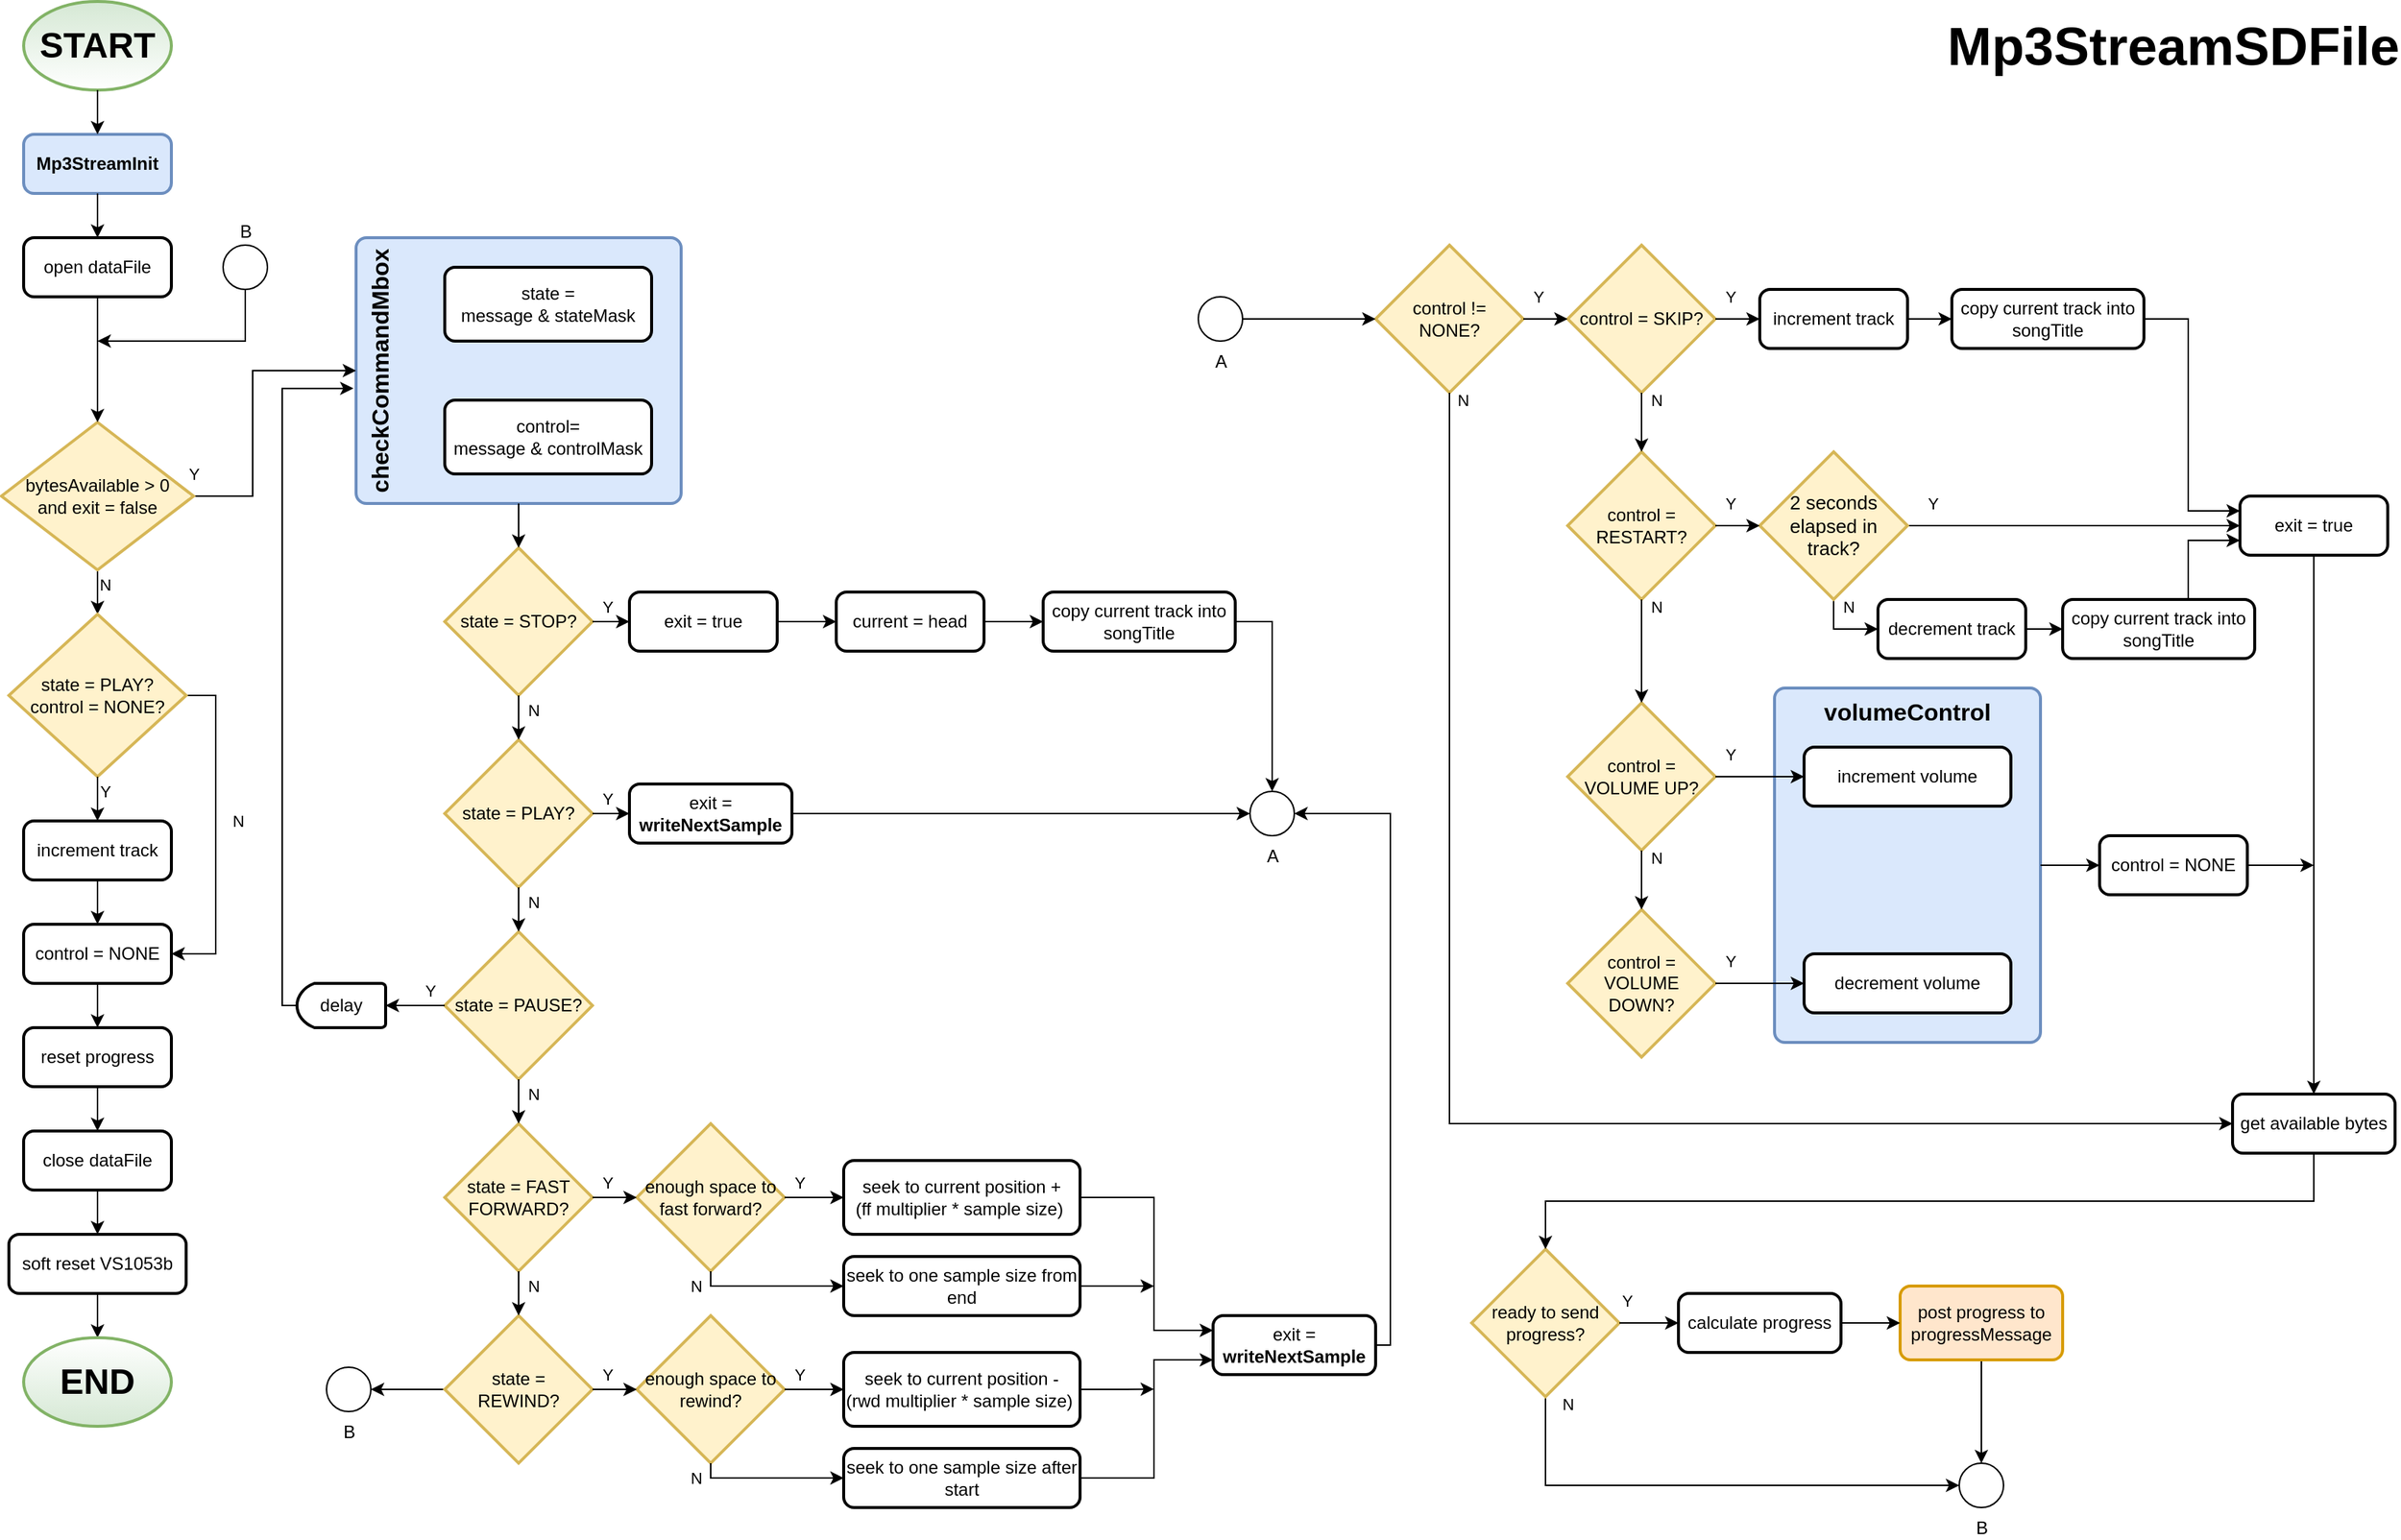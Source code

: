 <mxfile version="12.6.5" type="device"><diagram id="C5RBs43oDa-KdzZeNtuy" name="Page-1"><mxGraphModel dx="1673" dy="967" grid="1" gridSize="10" guides="1" tooltips="1" connect="1" arrows="1" fold="1" page="1" pageScale="1" pageWidth="1700" pageHeight="1100" math="0" shadow="0"><root><mxCell id="WIyWlLk6GJQsqaUBKTNV-0"/><mxCell id="WIyWlLk6GJQsqaUBKTNV-1" parent="WIyWlLk6GJQsqaUBKTNV-0"/><mxCell id="n4vierGW53lGueDsw26O-4" value="&lt;font style=&quot;font-size: 24px&quot;&gt;&lt;b&gt;START&lt;/b&gt;&lt;/font&gt;" style="strokeWidth=2;html=1;shape=mxgraph.flowchart.start_1;whiteSpace=wrap;align=center;fillColor=#d5e8d4;strokeColor=#82b366;gradientColor=#ffffff;" parent="WIyWlLk6GJQsqaUBKTNV-1" vertex="1"><mxGeometry x="55" y="40" width="100" height="60" as="geometry"/></mxCell><mxCell id="n4vierGW53lGueDsw26O-5" value="&lt;b&gt;&lt;font style=&quot;font-size: 36px&quot;&gt;Mp3StreamSDFile&lt;/font&gt;&lt;/b&gt;" style="text;html=1;strokeColor=none;fillColor=none;align=center;verticalAlign=middle;whiteSpace=wrap;rounded=0;" parent="WIyWlLk6GJQsqaUBKTNV-1" vertex="1"><mxGeometry x="1360" y="40" width="300" height="60" as="geometry"/></mxCell><mxCell id="n4vierGW53lGueDsw26O-6" value="&lt;b&gt;Mp3StreamInit&lt;/b&gt;" style="rounded=1;whiteSpace=wrap;html=1;absoluteArcSize=1;arcSize=14;strokeWidth=2;align=center;fillColor=#dae8fc;strokeColor=#6c8ebf;" parent="WIyWlLk6GJQsqaUBKTNV-1" vertex="1"><mxGeometry x="55" y="130" width="100" height="40" as="geometry"/></mxCell><mxCell id="n4vierGW53lGueDsw26O-7" style="edgeStyle=orthogonalEdgeStyle;rounded=0;orthogonalLoop=1;jettySize=auto;html=1;exitX=0.5;exitY=1;exitDx=0;exitDy=0;exitPerimeter=0;entryX=0.5;entryY=0;entryDx=0;entryDy=0;startArrow=none;startFill=0;" parent="WIyWlLk6GJQsqaUBKTNV-1" source="n4vierGW53lGueDsw26O-4" target="n4vierGW53lGueDsw26O-6" edge="1"><mxGeometry relative="1" as="geometry"/></mxCell><mxCell id="n4vierGW53lGueDsw26O-8" value="open dataFile" style="rounded=1;whiteSpace=wrap;html=1;absoluteArcSize=1;arcSize=14;strokeWidth=2;gradientColor=#ffffff;align=center;" parent="WIyWlLk6GJQsqaUBKTNV-1" vertex="1"><mxGeometry x="55" y="200" width="100" height="40" as="geometry"/></mxCell><mxCell id="n4vierGW53lGueDsw26O-9" style="edgeStyle=orthogonalEdgeStyle;rounded=0;orthogonalLoop=1;jettySize=auto;html=1;exitX=0.5;exitY=1;exitDx=0;exitDy=0;entryX=0.5;entryY=0;entryDx=0;entryDy=0;startArrow=none;startFill=0;" parent="WIyWlLk6GJQsqaUBKTNV-1" source="n4vierGW53lGueDsw26O-6" target="n4vierGW53lGueDsw26O-8" edge="1"><mxGeometry relative="1" as="geometry"/></mxCell><mxCell id="n4vierGW53lGueDsw26O-10" value="" style="group" parent="WIyWlLk6GJQsqaUBKTNV-1" vertex="1" connectable="0"><mxGeometry x="280" y="200" width="220" height="180" as="geometry"/></mxCell><mxCell id="n4vierGW53lGueDsw26O-11" value="&lt;b&gt;&lt;font style=&quot;font-size: 16px&quot;&gt;checkCommandMbox&lt;/font&gt;&lt;/b&gt;" style="rounded=1;whiteSpace=wrap;html=1;absoluteArcSize=1;arcSize=14;strokeWidth=2;align=center;flipV=0;flipH=0;horizontal=0;verticalAlign=top;fillColor=#dae8fc;strokeColor=#6c8ebf;" parent="n4vierGW53lGueDsw26O-10" vertex="1"><mxGeometry width="220" height="180" as="geometry"/></mxCell><mxCell id="n4vierGW53lGueDsw26O-12" value="state =&lt;br&gt;message &amp;amp; stateMask" style="rounded=1;whiteSpace=wrap;html=1;absoluteArcSize=1;arcSize=14;strokeWidth=2;" parent="n4vierGW53lGueDsw26O-10" vertex="1"><mxGeometry x="60" y="20" width="140" height="50" as="geometry"/></mxCell><mxCell id="n4vierGW53lGueDsw26O-13" value="control=&lt;br&gt;message &amp;amp; controlMask" style="rounded=1;whiteSpace=wrap;html=1;absoluteArcSize=1;arcSize=14;strokeWidth=2;" parent="n4vierGW53lGueDsw26O-10" vertex="1"><mxGeometry x="60" y="110" width="140" height="50" as="geometry"/></mxCell><mxCell id="n4vierGW53lGueDsw26O-14" value="state = STOP?" style="strokeWidth=2;html=1;shape=mxgraph.flowchart.decision;whiteSpace=wrap;align=center;fillColor=#fff2cc;strokeColor=#d6b656;" parent="WIyWlLk6GJQsqaUBKTNV-1" vertex="1"><mxGeometry x="340" y="410" width="100" height="100" as="geometry"/></mxCell><mxCell id="n4vierGW53lGueDsw26O-15" value="state = PLAY?" style="strokeWidth=2;html=1;shape=mxgraph.flowchart.decision;whiteSpace=wrap;align=center;fillColor=#fff2cc;strokeColor=#d6b656;" parent="WIyWlLk6GJQsqaUBKTNV-1" vertex="1"><mxGeometry x="340" y="540" width="100" height="100" as="geometry"/></mxCell><mxCell id="n4vierGW53lGueDsw26O-16" value="N" style="edgeStyle=orthogonalEdgeStyle;rounded=0;orthogonalLoop=1;jettySize=auto;html=1;exitX=0.5;exitY=1;exitDx=0;exitDy=0;exitPerimeter=0;entryX=0.5;entryY=0;entryDx=0;entryDy=0;entryPerimeter=0;startArrow=none;startFill=0;" parent="WIyWlLk6GJQsqaUBKTNV-1" source="n4vierGW53lGueDsw26O-14" target="n4vierGW53lGueDsw26O-15" edge="1"><mxGeometry x="-0.333" y="10" relative="1" as="geometry"><mxPoint as="offset"/></mxGeometry></mxCell><mxCell id="n4vierGW53lGueDsw26O-17" value="state = PAUSE?" style="strokeWidth=2;html=1;shape=mxgraph.flowchart.decision;whiteSpace=wrap;align=center;fillColor=#fff2cc;strokeColor=#d6b656;" parent="WIyWlLk6GJQsqaUBKTNV-1" vertex="1"><mxGeometry x="340" y="670" width="100" height="100" as="geometry"/></mxCell><mxCell id="n4vierGW53lGueDsw26O-18" value="N" style="edgeStyle=orthogonalEdgeStyle;rounded=0;orthogonalLoop=1;jettySize=auto;html=1;exitX=0.5;exitY=1;exitDx=0;exitDy=0;exitPerimeter=0;entryX=0.5;entryY=0;entryDx=0;entryDy=0;entryPerimeter=0;startArrow=none;startFill=0;" parent="WIyWlLk6GJQsqaUBKTNV-1" source="n4vierGW53lGueDsw26O-15" target="n4vierGW53lGueDsw26O-17" edge="1"><mxGeometry x="-0.333" y="10" relative="1" as="geometry"><mxPoint as="offset"/></mxGeometry></mxCell><mxCell id="n4vierGW53lGueDsw26O-19" value="state = FAST&lt;br&gt;FORWARD?" style="strokeWidth=2;html=1;shape=mxgraph.flowchart.decision;whiteSpace=wrap;align=center;fillColor=#fff2cc;strokeColor=#d6b656;" parent="WIyWlLk6GJQsqaUBKTNV-1" vertex="1"><mxGeometry x="340" y="800" width="100" height="100" as="geometry"/></mxCell><mxCell id="n4vierGW53lGueDsw26O-20" value="N" style="edgeStyle=orthogonalEdgeStyle;rounded=0;orthogonalLoop=1;jettySize=auto;html=1;exitX=0.5;exitY=1;exitDx=0;exitDy=0;exitPerimeter=0;entryX=0.5;entryY=0;entryDx=0;entryDy=0;entryPerimeter=0;startArrow=none;startFill=0;" parent="WIyWlLk6GJQsqaUBKTNV-1" source="n4vierGW53lGueDsw26O-17" target="n4vierGW53lGueDsw26O-19" edge="1"><mxGeometry x="-0.333" y="10" relative="1" as="geometry"><mxPoint as="offset"/></mxGeometry></mxCell><mxCell id="96vOPpVLjxGNKtUZg5C9-7" style="edgeStyle=orthogonalEdgeStyle;rounded=0;orthogonalLoop=1;jettySize=auto;html=1;exitX=0;exitY=0.5;exitDx=0;exitDy=0;exitPerimeter=0;entryX=1;entryY=0.5;entryDx=0;entryDy=0;entryPerimeter=0;" parent="WIyWlLk6GJQsqaUBKTNV-1" source="n4vierGW53lGueDsw26O-21" target="96vOPpVLjxGNKtUZg5C9-6" edge="1"><mxGeometry relative="1" as="geometry"/></mxCell><mxCell id="n4vierGW53lGueDsw26O-21" value="state =&lt;br&gt;REWIND?" style="strokeWidth=2;html=1;shape=mxgraph.flowchart.decision;whiteSpace=wrap;align=center;fillColor=#fff2cc;strokeColor=#d6b656;" parent="WIyWlLk6GJQsqaUBKTNV-1" vertex="1"><mxGeometry x="340" y="930" width="100" height="100" as="geometry"/></mxCell><mxCell id="n4vierGW53lGueDsw26O-22" value="N" style="edgeStyle=orthogonalEdgeStyle;rounded=0;orthogonalLoop=1;jettySize=auto;html=1;exitX=0.5;exitY=1;exitDx=0;exitDy=0;exitPerimeter=0;entryX=0.5;entryY=0;entryDx=0;entryDy=0;entryPerimeter=0;startArrow=none;startFill=0;" parent="WIyWlLk6GJQsqaUBKTNV-1" source="n4vierGW53lGueDsw26O-19" target="n4vierGW53lGueDsw26O-21" edge="1"><mxGeometry x="-0.333" y="10" relative="1" as="geometry"><mxPoint as="offset"/></mxGeometry></mxCell><mxCell id="n4vierGW53lGueDsw26O-23" value="exit = true" style="rounded=1;whiteSpace=wrap;html=1;absoluteArcSize=1;arcSize=14;strokeWidth=2;gradientColor=#ffffff;align=center;" parent="WIyWlLk6GJQsqaUBKTNV-1" vertex="1"><mxGeometry x="465" y="440" width="100" height="40" as="geometry"/></mxCell><mxCell id="n4vierGW53lGueDsw26O-24" value="Y" style="edgeStyle=orthogonalEdgeStyle;rounded=0;orthogonalLoop=1;jettySize=auto;html=1;exitX=1;exitY=0.5;exitDx=0;exitDy=0;exitPerimeter=0;entryX=0;entryY=0.5;entryDx=0;entryDy=0;startArrow=none;startFill=0;" parent="WIyWlLk6GJQsqaUBKTNV-1" source="n4vierGW53lGueDsw26O-14" target="n4vierGW53lGueDsw26O-23" edge="1"><mxGeometry x="-0.2" y="10" relative="1" as="geometry"><mxPoint as="offset"/></mxGeometry></mxCell><mxCell id="n4vierGW53lGueDsw26O-25" value="current = head" style="rounded=1;whiteSpace=wrap;html=1;absoluteArcSize=1;arcSize=14;strokeWidth=2;gradientColor=#ffffff;align=center;" parent="WIyWlLk6GJQsqaUBKTNV-1" vertex="1"><mxGeometry x="605" y="440" width="100" height="40" as="geometry"/></mxCell><mxCell id="n4vierGW53lGueDsw26O-26" style="edgeStyle=orthogonalEdgeStyle;rounded=0;orthogonalLoop=1;jettySize=auto;html=1;exitX=1;exitY=0.5;exitDx=0;exitDy=0;entryX=0;entryY=0.5;entryDx=0;entryDy=0;startArrow=none;startFill=0;" parent="WIyWlLk6GJQsqaUBKTNV-1" source="n4vierGW53lGueDsw26O-23" target="n4vierGW53lGueDsw26O-25" edge="1"><mxGeometry relative="1" as="geometry"/></mxCell><mxCell id="n4vierGW53lGueDsw26O-27" style="edgeStyle=orthogonalEdgeStyle;rounded=0;orthogonalLoop=1;jettySize=auto;html=1;exitX=1;exitY=0.5;exitDx=0;exitDy=0;startArrow=none;startFill=0;" parent="WIyWlLk6GJQsqaUBKTNV-1" source="n4vierGW53lGueDsw26O-52" edge="1"><mxGeometry relative="1" as="geometry"><mxPoint x="895" y="590" as="targetPoint"/></mxGeometry></mxCell><mxCell id="n4vierGW53lGueDsw26O-28" value="copy cu&lt;span style=&quot;color: rgba(0 , 0 , 0 , 0) ; font-family: monospace ; font-size: 0px ; white-space: nowrap&quot;&gt;%3CmxGraphModel%3E%3Croot%3E%3CmxCell%20id%3D%220%22%2F%3E%3CmxCell%20id%3D%221%22%20parent%3D%220%22%2F%3E%3CmxCell%20id%3D%222%22%20value%3D%22volumeControl(UP)%22%20style%3D%22rounded%3D1%3BwhiteSpace%3Dwrap%3Bhtml%3D1%3BabsoluteArcSize%3D1%3BarcSize%3D14%3BstrokeWidth%3D2%3B%22%20vertex%3D%221%22%20parent%3D%221%22%3E%3CmxGeometry%20x%3D%22710%22%20y%3D%22790%22%20width%3D%22140%22%20height%3D%2240%22%20as%3D%22geometry%22%2F%3E%3C%2FmxCell%3E%3C%2Froot%3E%3C%2FmxGraphModel%3E&lt;/span&gt;rrent track into songTitle" style="rounded=1;whiteSpace=wrap;html=1;absoluteArcSize=1;arcSize=14;strokeWidth=2;" parent="WIyWlLk6GJQsqaUBKTNV-1" vertex="1"><mxGeometry x="745" y="440" width="130" height="40" as="geometry"/></mxCell><mxCell id="n4vierGW53lGueDsw26O-29" style="edgeStyle=orthogonalEdgeStyle;rounded=0;orthogonalLoop=1;jettySize=auto;html=1;exitX=1;exitY=0.5;exitDx=0;exitDy=0;entryX=0;entryY=0.5;entryDx=0;entryDy=0;startArrow=none;startFill=0;" parent="WIyWlLk6GJQsqaUBKTNV-1" source="n4vierGW53lGueDsw26O-25" target="n4vierGW53lGueDsw26O-28" edge="1"><mxGeometry relative="1" as="geometry"/></mxCell><mxCell id="n4vierGW53lGueDsw26O-30" value="exit = &lt;b&gt;writeNextSample&lt;/b&gt;" style="rounded=1;whiteSpace=wrap;html=1;absoluteArcSize=1;arcSize=14;strokeWidth=2;gradientColor=#ffffff;align=center;" parent="WIyWlLk6GJQsqaUBKTNV-1" vertex="1"><mxGeometry x="465" y="570" width="110" height="40" as="geometry"/></mxCell><mxCell id="n4vierGW53lGueDsw26O-31" value="Y" style="edgeStyle=orthogonalEdgeStyle;rounded=0;orthogonalLoop=1;jettySize=auto;html=1;exitX=1;exitY=0.5;exitDx=0;exitDy=0;exitPerimeter=0;entryX=0;entryY=0.5;entryDx=0;entryDy=0;startArrow=none;startFill=0;" parent="WIyWlLk6GJQsqaUBKTNV-1" source="n4vierGW53lGueDsw26O-15" target="n4vierGW53lGueDsw26O-30" edge="1"><mxGeometry x="-0.2" y="10" relative="1" as="geometry"><mxPoint as="offset"/></mxGeometry></mxCell><mxCell id="n4vierGW53lGueDsw26O-32" value="exit = &lt;b&gt;writeNextSample&lt;/b&gt;" style="rounded=1;whiteSpace=wrap;html=1;absoluteArcSize=1;arcSize=14;strokeWidth=2;gradientColor=#ffffff;align=center;" parent="WIyWlLk6GJQsqaUBKTNV-1" vertex="1"><mxGeometry x="860" y="930" width="110" height="40" as="geometry"/></mxCell><mxCell id="n4vierGW53lGueDsw26O-33" style="edgeStyle=orthogonalEdgeStyle;rounded=0;orthogonalLoop=1;jettySize=auto;html=1;exitX=1;exitY=0.5;exitDx=0;exitDy=0;exitPerimeter=0;entryX=-0.008;entryY=0.567;entryDx=0;entryDy=0;startArrow=none;startFill=0;entryPerimeter=0;" parent="WIyWlLk6GJQsqaUBKTNV-1" source="n4vierGW53lGueDsw26O-34" target="n4vierGW53lGueDsw26O-11" edge="1"><mxGeometry relative="1" as="geometry"><Array as="points"><mxPoint x="230" y="720"/><mxPoint x="230" y="302"/></Array></mxGeometry></mxCell><mxCell id="n4vierGW53lGueDsw26O-34" value="delay" style="strokeWidth=2;html=1;shape=mxgraph.flowchart.delay;whiteSpace=wrap;flipH=1;" parent="WIyWlLk6GJQsqaUBKTNV-1" vertex="1"><mxGeometry x="240" y="705" width="60" height="30" as="geometry"/></mxCell><mxCell id="n4vierGW53lGueDsw26O-35" value="Y" style="edgeStyle=orthogonalEdgeStyle;rounded=0;orthogonalLoop=1;jettySize=auto;html=1;exitX=0;exitY=0.5;exitDx=0;exitDy=0;exitPerimeter=0;entryX=0;entryY=0.5;entryDx=0;entryDy=0;entryPerimeter=0;startArrow=none;startFill=0;" parent="WIyWlLk6GJQsqaUBKTNV-1" source="n4vierGW53lGueDsw26O-17" target="n4vierGW53lGueDsw26O-34" edge="1"><mxGeometry x="-0.5" y="-10" relative="1" as="geometry"><mxPoint as="offset"/></mxGeometry></mxCell><mxCell id="n4vierGW53lGueDsw26O-36" value="enough space to fast forward?" style="strokeWidth=2;html=1;shape=mxgraph.flowchart.decision;whiteSpace=wrap;align=center;fillColor=#fff2cc;strokeColor=#d6b656;" parent="WIyWlLk6GJQsqaUBKTNV-1" vertex="1"><mxGeometry x="470" y="800" width="100" height="100" as="geometry"/></mxCell><mxCell id="n4vierGW53lGueDsw26O-37" value="Y" style="edgeStyle=orthogonalEdgeStyle;rounded=0;orthogonalLoop=1;jettySize=auto;html=1;exitX=1;exitY=0.5;exitDx=0;exitDy=0;exitPerimeter=0;entryX=0;entryY=0.5;entryDx=0;entryDy=0;entryPerimeter=0;startArrow=none;startFill=0;" parent="WIyWlLk6GJQsqaUBKTNV-1" source="n4vierGW53lGueDsw26O-19" target="n4vierGW53lGueDsw26O-36" edge="1"><mxGeometry x="-0.333" y="10" relative="1" as="geometry"><mxPoint as="offset"/></mxGeometry></mxCell><mxCell id="n4vierGW53lGueDsw26O-38" value="enough space to rewind?" style="strokeWidth=2;html=1;shape=mxgraph.flowchart.decision;whiteSpace=wrap;align=center;fillColor=#fff2cc;strokeColor=#d6b656;" parent="WIyWlLk6GJQsqaUBKTNV-1" vertex="1"><mxGeometry x="470" y="930" width="100" height="100" as="geometry"/></mxCell><mxCell id="n4vierGW53lGueDsw26O-39" value="Y" style="edgeStyle=orthogonalEdgeStyle;rounded=0;orthogonalLoop=1;jettySize=auto;html=1;exitX=1;exitY=0.5;exitDx=0;exitDy=0;exitPerimeter=0;entryX=0;entryY=0.5;entryDx=0;entryDy=0;entryPerimeter=0;startArrow=none;startFill=0;" parent="WIyWlLk6GJQsqaUBKTNV-1" source="n4vierGW53lGueDsw26O-21" target="n4vierGW53lGueDsw26O-38" edge="1"><mxGeometry x="-0.333" y="10" relative="1" as="geometry"><mxPoint as="offset"/></mxGeometry></mxCell><mxCell id="n4vierGW53lGueDsw26O-40" style="edgeStyle=orthogonalEdgeStyle;rounded=0;orthogonalLoop=1;jettySize=auto;html=1;exitX=1;exitY=0.5;exitDx=0;exitDy=0;startArrow=none;startFill=0;" parent="WIyWlLk6GJQsqaUBKTNV-1" source="n4vierGW53lGueDsw26O-41" edge="1"><mxGeometry relative="1" as="geometry"><mxPoint x="820" y="910" as="targetPoint"/></mxGeometry></mxCell><mxCell id="n4vierGW53lGueDsw26O-41" value="seek to one sample size from end" style="rounded=1;whiteSpace=wrap;html=1;absoluteArcSize=1;arcSize=14;strokeWidth=2;gradientColor=#ffffff;align=center;" parent="WIyWlLk6GJQsqaUBKTNV-1" vertex="1"><mxGeometry x="610" y="890" width="160" height="40" as="geometry"/></mxCell><mxCell id="n4vierGW53lGueDsw26O-42" value="N" style="edgeStyle=orthogonalEdgeStyle;rounded=0;orthogonalLoop=1;jettySize=auto;html=1;exitX=0.5;exitY=1;exitDx=0;exitDy=0;exitPerimeter=0;startArrow=none;startFill=0;" parent="WIyWlLk6GJQsqaUBKTNV-1" source="n4vierGW53lGueDsw26O-36" target="n4vierGW53lGueDsw26O-41" edge="1"><mxGeometry x="-0.8" y="-10" relative="1" as="geometry"><Array as="points"><mxPoint x="520" y="910"/></Array><mxPoint x="-10" y="-10" as="offset"/></mxGeometry></mxCell><mxCell id="n4vierGW53lGueDsw26O-43" style="edgeStyle=orthogonalEdgeStyle;rounded=0;orthogonalLoop=1;jettySize=auto;html=1;exitX=1;exitY=0.5;exitDx=0;exitDy=0;entryX=0;entryY=0.25;entryDx=0;entryDy=0;startArrow=none;startFill=0;" parent="WIyWlLk6GJQsqaUBKTNV-1" source="n4vierGW53lGueDsw26O-44" target="n4vierGW53lGueDsw26O-32" edge="1"><mxGeometry relative="1" as="geometry"><Array as="points"><mxPoint x="820" y="850"/><mxPoint x="820" y="940"/></Array></mxGeometry></mxCell><mxCell id="n4vierGW53lGueDsw26O-44" value="seek to current position +&lt;br&gt;(ff multiplier * sample size)&amp;nbsp;" style="rounded=1;whiteSpace=wrap;html=1;absoluteArcSize=1;arcSize=14;strokeWidth=2;gradientColor=#ffffff;align=center;" parent="WIyWlLk6GJQsqaUBKTNV-1" vertex="1"><mxGeometry x="610" y="825" width="160" height="50" as="geometry"/></mxCell><mxCell id="n4vierGW53lGueDsw26O-45" value="Y" style="edgeStyle=orthogonalEdgeStyle;rounded=0;orthogonalLoop=1;jettySize=auto;html=1;exitX=1;exitY=0.5;exitDx=0;exitDy=0;exitPerimeter=0;entryX=0;entryY=0.5;entryDx=0;entryDy=0;startArrow=none;startFill=0;" parent="WIyWlLk6GJQsqaUBKTNV-1" source="n4vierGW53lGueDsw26O-36" target="n4vierGW53lGueDsw26O-44" edge="1"><mxGeometry x="-0.5" y="10" relative="1" as="geometry"><mxPoint as="offset"/></mxGeometry></mxCell><mxCell id="n4vierGW53lGueDsw26O-46" style="edgeStyle=orthogonalEdgeStyle;rounded=0;orthogonalLoop=1;jettySize=auto;html=1;exitX=1;exitY=0.5;exitDx=0;exitDy=0;entryX=0;entryY=0.75;entryDx=0;entryDy=0;startArrow=none;startFill=0;" parent="WIyWlLk6GJQsqaUBKTNV-1" source="n4vierGW53lGueDsw26O-47" target="n4vierGW53lGueDsw26O-32" edge="1"><mxGeometry relative="1" as="geometry"><Array as="points"><mxPoint x="820" y="1040"/><mxPoint x="820" y="960"/></Array></mxGeometry></mxCell><mxCell id="n4vierGW53lGueDsw26O-47" value="seek to one sample size after start" style="rounded=1;whiteSpace=wrap;html=1;absoluteArcSize=1;arcSize=14;strokeWidth=2;gradientColor=#ffffff;align=center;" parent="WIyWlLk6GJQsqaUBKTNV-1" vertex="1"><mxGeometry x="610" y="1020" width="160" height="40" as="geometry"/></mxCell><mxCell id="n4vierGW53lGueDsw26O-48" value="N" style="edgeStyle=orthogonalEdgeStyle;rounded=0;orthogonalLoop=1;jettySize=auto;html=1;exitX=0.5;exitY=1;exitDx=0;exitDy=0;exitPerimeter=0;entryX=0;entryY=0.5;entryDx=0;entryDy=0;startArrow=none;startFill=0;" parent="WIyWlLk6GJQsqaUBKTNV-1" source="n4vierGW53lGueDsw26O-38" target="n4vierGW53lGueDsw26O-47" edge="1"><mxGeometry x="-0.8" y="-10" relative="1" as="geometry"><Array as="points"><mxPoint x="520" y="1040"/></Array><mxPoint x="-10" y="-10" as="offset"/></mxGeometry></mxCell><mxCell id="n4vierGW53lGueDsw26O-49" style="edgeStyle=orthogonalEdgeStyle;rounded=0;orthogonalLoop=1;jettySize=auto;html=1;exitX=1;exitY=0.5;exitDx=0;exitDy=0;startArrow=none;startFill=0;" parent="WIyWlLk6GJQsqaUBKTNV-1" source="n4vierGW53lGueDsw26O-50" edge="1"><mxGeometry relative="1" as="geometry"><mxPoint x="820" y="979.857" as="targetPoint"/></mxGeometry></mxCell><mxCell id="n4vierGW53lGueDsw26O-50" value="seek to current position -&lt;br&gt;(rwd multiplier * sample size)&amp;nbsp;" style="rounded=1;whiteSpace=wrap;html=1;absoluteArcSize=1;arcSize=14;strokeWidth=2;gradientColor=#ffffff;align=center;" parent="WIyWlLk6GJQsqaUBKTNV-1" vertex="1"><mxGeometry x="610" y="955" width="160" height="50" as="geometry"/></mxCell><mxCell id="n4vierGW53lGueDsw26O-51" value="Y" style="edgeStyle=orthogonalEdgeStyle;rounded=0;orthogonalLoop=1;jettySize=auto;html=1;exitX=1;exitY=0.5;exitDx=0;exitDy=0;exitPerimeter=0;entryX=0;entryY=0.5;entryDx=0;entryDy=0;startArrow=none;startFill=0;" parent="WIyWlLk6GJQsqaUBKTNV-1" source="n4vierGW53lGueDsw26O-38" target="n4vierGW53lGueDsw26O-50" edge="1"><mxGeometry x="-0.5" y="10" relative="1" as="geometry"><mxPoint as="offset"/></mxGeometry></mxCell><mxCell id="n4vierGW53lGueDsw26O-52" value="A" style="verticalLabelPosition=bottom;verticalAlign=top;html=1;shape=mxgraph.flowchart.on-page_reference;gradientColor=#ffffff;align=center;" parent="WIyWlLk6GJQsqaUBKTNV-1" vertex="1"><mxGeometry x="885" y="575" width="30" height="30" as="geometry"/></mxCell><mxCell id="n4vierGW53lGueDsw26O-53" style="edgeStyle=orthogonalEdgeStyle;rounded=0;orthogonalLoop=1;jettySize=auto;html=1;exitX=1;exitY=0.5;exitDx=0;exitDy=0;entryX=0;entryY=0.5;entryDx=0;entryDy=0;entryPerimeter=0;startArrow=none;startFill=0;" parent="WIyWlLk6GJQsqaUBKTNV-1" source="n4vierGW53lGueDsw26O-30" target="n4vierGW53lGueDsw26O-52" edge="1"><mxGeometry relative="1" as="geometry"/></mxCell><mxCell id="n4vierGW53lGueDsw26O-54" style="edgeStyle=orthogonalEdgeStyle;rounded=0;orthogonalLoop=1;jettySize=auto;html=1;exitX=1;exitY=0.5;exitDx=0;exitDy=0;startArrow=none;startFill=0;entryX=1;entryY=0.5;entryDx=0;entryDy=0;entryPerimeter=0;" parent="WIyWlLk6GJQsqaUBKTNV-1" source="n4vierGW53lGueDsw26O-32" target="n4vierGW53lGueDsw26O-52" edge="1"><mxGeometry relative="1" as="geometry"><mxPoint x="1000" y="590" as="targetPoint"/><Array as="points"><mxPoint x="980" y="950"/><mxPoint x="980" y="590"/></Array></mxGeometry></mxCell><mxCell id="n4vierGW53lGueDsw26O-55" style="edgeStyle=orthogonalEdgeStyle;rounded=0;orthogonalLoop=1;jettySize=auto;html=1;exitX=1;exitY=0.5;exitDx=0;exitDy=0;startArrow=none;startFill=0;" parent="WIyWlLk6GJQsqaUBKTNV-1" source="n4vierGW53lGueDsw26O-28" target="n4vierGW53lGueDsw26O-52" edge="1"><mxGeometry relative="1" as="geometry"><mxPoint x="895" y="590" as="targetPoint"/><mxPoint x="875" y="460" as="sourcePoint"/></mxGeometry></mxCell><mxCell id="n4vierGW53lGueDsw26O-56" value="A" style="verticalLabelPosition=bottom;verticalAlign=top;html=1;shape=mxgraph.flowchart.on-page_reference;gradientColor=#ffffff;align=center;" parent="WIyWlLk6GJQsqaUBKTNV-1" vertex="1"><mxGeometry x="850" y="240" width="30" height="30" as="geometry"/></mxCell><mxCell id="n4vierGW53lGueDsw26O-57" value="control != &lt;br&gt;NONE?" style="strokeWidth=2;html=1;shape=mxgraph.flowchart.decision;whiteSpace=wrap;align=center;fillColor=#fff2cc;strokeColor=#d6b656;" parent="WIyWlLk6GJQsqaUBKTNV-1" vertex="1"><mxGeometry x="970" y="205" width="100" height="100" as="geometry"/></mxCell><mxCell id="n4vierGW53lGueDsw26O-58" style="edgeStyle=orthogonalEdgeStyle;rounded=0;orthogonalLoop=1;jettySize=auto;html=1;exitX=1;exitY=0.5;exitDx=0;exitDy=0;exitPerimeter=0;entryX=0;entryY=0.5;entryDx=0;entryDy=0;entryPerimeter=0;startArrow=none;startFill=0;" parent="WIyWlLk6GJQsqaUBKTNV-1" source="n4vierGW53lGueDsw26O-56" target="n4vierGW53lGueDsw26O-57" edge="1"><mxGeometry relative="1" as="geometry"/></mxCell><mxCell id="n4vierGW53lGueDsw26O-59" value="control = SKIP?&lt;span style=&quot;color: rgba(0 , 0 , 0 , 0) ; font-family: monospace ; font-size: 0px ; white-space: nowrap&quot;&gt;%3CmxGraphModel%3E%3Croot%3E%3CmxCell%20id%3D%220%22%2F%3E%3CmxCell%20id%3D%221%22%20parent%3D%220%22%2F%3E%3CmxCell%20id%3D%222%22%20value%3D%22A%22%20style%3D%22verticalLabelPosition%3Dbottom%3BverticalAlign%3Dtop%3Bhtml%3D1%3Bshape%3Dmxgraph.flowchart.on-page_reference%3BgradientColor%3D%23ffffff%3Balign%3Dcenter%3B%22%20vertex%3D%221%22%20parent%3D%221%22%3E%3CmxGeometry%20x%3D%22970%22%20y%3D%221615%22%20width%3D%2230%22%20height%3D%2230%22%20as%3D%22geometry%22%2F%3E%3C%2FmxCell%3E%3C%2Froot%3E%3C%2FmxGraphModel%3E&lt;/span&gt;" style="strokeWidth=2;html=1;shape=mxgraph.flowchart.decision;whiteSpace=wrap;align=center;fillColor=#fff2cc;strokeColor=#d6b656;" parent="WIyWlLk6GJQsqaUBKTNV-1" vertex="1"><mxGeometry x="1100" y="205" width="100" height="100" as="geometry"/></mxCell><mxCell id="n4vierGW53lGueDsw26O-60" value="Y" style="edgeStyle=orthogonalEdgeStyle;rounded=0;orthogonalLoop=1;jettySize=auto;html=1;exitX=1;exitY=0.5;exitDx=0;exitDy=0;exitPerimeter=0;entryX=0;entryY=0.5;entryDx=0;entryDy=0;entryPerimeter=0;startArrow=none;startFill=0;" parent="WIyWlLk6GJQsqaUBKTNV-1" source="n4vierGW53lGueDsw26O-57" target="n4vierGW53lGueDsw26O-59" edge="1"><mxGeometry x="-0.333" y="15" relative="1" as="geometry"><mxPoint x="1070" y="255" as="sourcePoint"/><mxPoint as="offset"/></mxGeometry></mxCell><mxCell id="n4vierGW53lGueDsw26O-61" value="control = RESTART?&lt;span style=&quot;color: rgba(0 , 0 , 0 , 0) ; font-family: monospace ; font-size: 0px ; white-space: nowrap&quot;&gt;%3CmxGraphModel%3E%3Croot%3E%3CmxCell%20id%3D%220%22%2F%3E%3CmxCell%20id%3D%221%22%20parent%3D%220%22%2F%3E%3CmxCell%20id%3D%222%22%20value%3D%22A%22%20style%3D%22verticalLabelPosition%3Dbottom%3BverticalAlign%3Dtop%3Bhtml%3D1%3Bshape%3Dmxgraph.flowchart.on-page_reference%3BgradientColor%3D%23ffffff%3Balign%3Dcenter%3B%22%20vertex%3D%221%22%20parent%3D%221%22%3E%3CmxGeometry%20x%3D%22970%22%20y%3D%221615%22%20width%3D%2230%22%20height%3D%2230%22%20as%3D%22geometry%22%2F%3E%3C%2FmxCell%3E%3C%2Froot%3E%3C%2FmxGraphModel%3E&lt;/span&gt;" style="strokeWidth=2;html=1;shape=mxgraph.flowchart.decision;whiteSpace=wrap;align=center;fillColor=#fff2cc;strokeColor=#d6b656;" parent="WIyWlLk6GJQsqaUBKTNV-1" vertex="1"><mxGeometry x="1100" y="345" width="100" height="100" as="geometry"/></mxCell><mxCell id="n4vierGW53lGueDsw26O-62" value="N" style="edgeStyle=orthogonalEdgeStyle;rounded=0;orthogonalLoop=1;jettySize=auto;html=1;exitX=0.5;exitY=1;exitDx=0;exitDy=0;exitPerimeter=0;entryX=0.5;entryY=0;entryDx=0;entryDy=0;entryPerimeter=0;startArrow=none;startFill=0;" parent="WIyWlLk6GJQsqaUBKTNV-1" source="n4vierGW53lGueDsw26O-59" target="n4vierGW53lGueDsw26O-61" edge="1"><mxGeometry x="-0.75" y="10" relative="1" as="geometry"><mxPoint as="offset"/></mxGeometry></mxCell><mxCell id="n4vierGW53lGueDsw26O-63" value="control = VOLUME UP?&lt;span style=&quot;color: rgba(0 , 0 , 0 , 0) ; font-family: monospace ; font-size: 0px ; white-space: nowrap&quot;&gt;%3CmxGraphModel%3E%3Croot%3E%3CmxCell%20id%3D%220%22%2F%3E%3CmxCell%20id%3D%221%22%20parent%3D%220%22%2F%3E%3CmxCell%20id%3D%222%22%20value%3D%22A%22%20style%3D%22verticalLabelPosition%3Dbottom%3BverticalAlign%3Dtop%3Bhtml%3D1%3Bshape%3Dmxgraph.flowchart.on-page_reference%3BgradientColor%3D%23ffffff%3Balign%3Dcenter%3B%22%20vertex%3D%221%22%20parent%3D%221%22%3E%3CmxGeometry%20x%3D%22970%22%20y%3D%221615%22%20width%3D%2230%22%20height%3D%2230%22%20as%3D%22geometry%22%2F%3E%3C%2FmxCell%3E%3C%2Froot%3E%3C%2FmxGraphModel%3E&lt;/span&gt;" style="strokeWidth=2;html=1;shape=mxgraph.flowchart.decision;whiteSpace=wrap;align=center;fillColor=#fff2cc;strokeColor=#d6b656;" parent="WIyWlLk6GJQsqaUBKTNV-1" vertex="1"><mxGeometry x="1100" y="515" width="100" height="100" as="geometry"/></mxCell><mxCell id="n4vierGW53lGueDsw26O-64" value="N" style="edgeStyle=orthogonalEdgeStyle;rounded=0;orthogonalLoop=1;jettySize=auto;html=1;exitX=0.5;exitY=1;exitDx=0;exitDy=0;exitPerimeter=0;entryX=0.5;entryY=0;entryDx=0;entryDy=0;entryPerimeter=0;startArrow=none;startFill=0;" parent="WIyWlLk6GJQsqaUBKTNV-1" source="n4vierGW53lGueDsw26O-61" target="n4vierGW53lGueDsw26O-63" edge="1"><mxGeometry x="-0.857" y="10" relative="1" as="geometry"><mxPoint as="offset"/></mxGeometry></mxCell><mxCell id="n4vierGW53lGueDsw26O-65" value="control = VOLUME DOWN?&lt;span style=&quot;color: rgba(0 , 0 , 0 , 0) ; font-family: monospace ; font-size: 0px ; white-space: nowrap&quot;&gt;%3CmxGraphModel%3E%3Croot%3E%3CmxCell%20id%3D%220%22%2F%3E%3CmxCell%20id%3D%221%22%20parent%3D%220%22%2F%3E%3CmxCell%20id%3D%222%22%20value%3D%22A%22%20style%3D%22verticalLabelPosition%3Dbottom%3BverticalAlign%3Dtop%3Bhtml%3D1%3Bshape%3Dmxgraph.flowchart.on-page_reference%3BgradientColor%3D%23ffffff%3Balign%3Dcenter%3B%22%20vertex%3D%221%22%20parent%3D%221%22%3E%3CmxGeometry%20x%3D%22970%22%20y%3D%221615%22%20width%3D%2230%22%20height%3D%2230%22%20as%3D%22geometry%22%2F%3E%3C%2FmxCell%3E%3C%2Froot%3E%3C%2FmxGraphModel%3E&lt;/span&gt;" style="strokeWidth=2;html=1;shape=mxgraph.flowchart.decision;whiteSpace=wrap;align=center;fillColor=#fff2cc;strokeColor=#d6b656;" parent="WIyWlLk6GJQsqaUBKTNV-1" vertex="1"><mxGeometry x="1100" y="655" width="100" height="100" as="geometry"/></mxCell><mxCell id="n4vierGW53lGueDsw26O-66" value="N" style="edgeStyle=orthogonalEdgeStyle;rounded=0;orthogonalLoop=1;jettySize=auto;html=1;exitX=0.5;exitY=1;exitDx=0;exitDy=0;exitPerimeter=0;entryX=0.5;entryY=0;entryDx=0;entryDy=0;entryPerimeter=0;startArrow=none;startFill=0;" parent="WIyWlLk6GJQsqaUBKTNV-1" source="n4vierGW53lGueDsw26O-63" target="n4vierGW53lGueDsw26O-65" edge="1"><mxGeometry x="-0.75" y="10" relative="1" as="geometry"><mxPoint as="offset"/></mxGeometry></mxCell><mxCell id="n4vierGW53lGueDsw26O-67" style="edgeStyle=orthogonalEdgeStyle;rounded=0;orthogonalLoop=1;jettySize=auto;html=1;exitX=1;exitY=0.5;exitDx=0;exitDy=0;startArrow=none;startFill=0;entryX=0;entryY=0.25;entryDx=0;entryDy=0;" parent="WIyWlLk6GJQsqaUBKTNV-1" source="n4vierGW53lGueDsw26O-68" target="n4vierGW53lGueDsw26O-72" edge="1"><mxGeometry relative="1" as="geometry"><mxPoint x="1520" y="395" as="targetPoint"/><Array as="points"><mxPoint x="1520" y="255"/><mxPoint x="1520" y="385"/></Array></mxGeometry></mxCell><mxCell id="n4vierGW53lGueDsw26O-68" value="copy cu&lt;span style=&quot;color: rgba(0 , 0 , 0 , 0) ; font-family: monospace ; font-size: 0px ; white-space: nowrap&quot;&gt;%3CmxGraphModel%3E%3Croot%3E%3CmxCell%20id%3D%220%22%2F%3E%3CmxCell%20id%3D%221%22%20parent%3D%220%22%2F%3E%3CmxCell%20id%3D%222%22%20value%3D%22volumeControl(UP)%22%20style%3D%22rounded%3D1%3BwhiteSpace%3Dwrap%3Bhtml%3D1%3BabsoluteArcSize%3D1%3BarcSize%3D14%3BstrokeWidth%3D2%3B%22%20vertex%3D%221%22%20parent%3D%221%22%3E%3CmxGeometry%20x%3D%22710%22%20y%3D%22790%22%20width%3D%22140%22%20height%3D%2240%22%20as%3D%22geometry%22%2F%3E%3C%2FmxCell%3E%3C%2Froot%3E%3C%2FmxGraphModel%3E&lt;/span&gt;rrent track into songTitle" style="rounded=1;whiteSpace=wrap;html=1;absoluteArcSize=1;arcSize=14;strokeWidth=2;" parent="WIyWlLk6GJQsqaUBKTNV-1" vertex="1"><mxGeometry x="1360" y="235" width="130" height="40" as="geometry"/></mxCell><mxCell id="n4vierGW53lGueDsw26O-69" style="edgeStyle=orthogonalEdgeStyle;rounded=0;orthogonalLoop=1;jettySize=auto;html=1;exitX=1;exitY=0.5;exitDx=0;exitDy=0;entryX=0;entryY=0.5;entryDx=0;entryDy=0;startArrow=none;startFill=0;" parent="WIyWlLk6GJQsqaUBKTNV-1" source="n4vierGW53lGueDsw26O-70" target="n4vierGW53lGueDsw26O-68" edge="1"><mxGeometry relative="1" as="geometry"/></mxCell><mxCell id="n4vierGW53lGueDsw26O-70" value="increment track" style="rounded=1;whiteSpace=wrap;html=1;absoluteArcSize=1;arcSize=14;strokeWidth=2;" parent="WIyWlLk6GJQsqaUBKTNV-1" vertex="1"><mxGeometry x="1230" y="235" width="100" height="40" as="geometry"/></mxCell><mxCell id="n4vierGW53lGueDsw26O-71" value="Y" style="edgeStyle=orthogonalEdgeStyle;rounded=0;orthogonalLoop=1;jettySize=auto;html=1;exitX=1;exitY=0.5;exitDx=0;exitDy=0;exitPerimeter=0;entryX=0;entryY=0.5;entryDx=0;entryDy=0;startArrow=none;startFill=0;" parent="WIyWlLk6GJQsqaUBKTNV-1" source="n4vierGW53lGueDsw26O-59" target="n4vierGW53lGueDsw26O-70" edge="1"><mxGeometry x="-0.333" y="15" relative="1" as="geometry"><mxPoint as="offset"/></mxGeometry></mxCell><mxCell id="96vOPpVLjxGNKtUZg5C9-16" style="edgeStyle=orthogonalEdgeStyle;rounded=0;orthogonalLoop=1;jettySize=auto;html=1;exitX=0.5;exitY=1;exitDx=0;exitDy=0;entryX=0.5;entryY=0;entryDx=0;entryDy=0;" parent="WIyWlLk6GJQsqaUBKTNV-1" source="n4vierGW53lGueDsw26O-72" target="n4vierGW53lGueDsw26O-90" edge="1"><mxGeometry relative="1" as="geometry"/></mxCell><mxCell id="n4vierGW53lGueDsw26O-72" value="exit = true" style="rounded=1;whiteSpace=wrap;html=1;absoluteArcSize=1;arcSize=14;strokeWidth=2;gradientColor=#ffffff;align=center;" parent="WIyWlLk6GJQsqaUBKTNV-1" vertex="1"><mxGeometry x="1555" y="375" width="100" height="40" as="geometry"/></mxCell><mxCell id="96vOPpVLjxGNKtUZg5C9-12" value="Y" style="edgeStyle=orthogonalEdgeStyle;rounded=0;orthogonalLoop=1;jettySize=auto;html=1;exitX=1;exitY=0.5;exitDx=0;exitDy=0;exitPerimeter=0;entryX=0;entryY=0.5;entryDx=0;entryDy=0;" parent="WIyWlLk6GJQsqaUBKTNV-1" source="n4vierGW53lGueDsw26O-74" target="n4vierGW53lGueDsw26O-72" edge="1"><mxGeometry x="-0.852" y="15" relative="1" as="geometry"><mxPoint as="offset"/></mxGeometry></mxCell><mxCell id="96vOPpVLjxGNKtUZg5C9-13" value="N" style="edgeStyle=orthogonalEdgeStyle;rounded=0;orthogonalLoop=1;jettySize=auto;html=1;exitX=0.5;exitY=1;exitDx=0;exitDy=0;exitPerimeter=0;entryX=0;entryY=0.5;entryDx=0;entryDy=0;" parent="WIyWlLk6GJQsqaUBKTNV-1" source="n4vierGW53lGueDsw26O-74" target="n4vierGW53lGueDsw26O-79" edge="1"><mxGeometry x="0.2" y="15" relative="1" as="geometry"><Array as="points"><mxPoint x="1280" y="465"/></Array><mxPoint as="offset"/></mxGeometry></mxCell><mxCell id="n4vierGW53lGueDsw26O-74" value="&lt;font style=&quot;font-size: 13px&quot;&gt;2 seconds elapsed in track?&lt;/font&gt;" style="strokeWidth=2;html=1;shape=mxgraph.flowchart.decision;whiteSpace=wrap;align=center;fontStyle=0;fillColor=#fff2cc;strokeColor=#d6b656;" parent="WIyWlLk6GJQsqaUBKTNV-1" vertex="1"><mxGeometry x="1230" y="345" width="100" height="100" as="geometry"/></mxCell><mxCell id="n4vierGW53lGueDsw26O-75" value="Y" style="edgeStyle=orthogonalEdgeStyle;rounded=0;orthogonalLoop=1;jettySize=auto;html=1;exitX=1;exitY=0.5;exitDx=0;exitDy=0;exitPerimeter=0;entryX=0;entryY=0.5;entryDx=0;entryDy=0;entryPerimeter=0;startArrow=none;startFill=0;" parent="WIyWlLk6GJQsqaUBKTNV-1" source="n4vierGW53lGueDsw26O-61" target="n4vierGW53lGueDsw26O-74" edge="1"><mxGeometry x="-0.333" y="15" relative="1" as="geometry"><mxPoint as="offset"/></mxGeometry></mxCell><mxCell id="96vOPpVLjxGNKtUZg5C9-15" style="edgeStyle=orthogonalEdgeStyle;rounded=0;orthogonalLoop=1;jettySize=auto;html=1;exitX=0.5;exitY=0;exitDx=0;exitDy=0;entryX=0;entryY=0.75;entryDx=0;entryDy=0;" parent="WIyWlLk6GJQsqaUBKTNV-1" source="n4vierGW53lGueDsw26O-77" target="n4vierGW53lGueDsw26O-72" edge="1"><mxGeometry relative="1" as="geometry"><mxPoint x="1520" y="395" as="targetPoint"/><Array as="points"><mxPoint x="1520" y="445"/><mxPoint x="1520" y="405"/></Array></mxGeometry></mxCell><mxCell id="n4vierGW53lGueDsw26O-77" value="copy cu&lt;span style=&quot;color: rgba(0 , 0 , 0 , 0) ; font-family: monospace ; font-size: 0px ; white-space: nowrap&quot;&gt;%3CmxGraphModel%3E%3Croot%3E%3CmxCell%20id%3D%220%22%2F%3E%3CmxCell%20id%3D%221%22%20parent%3D%220%22%2F%3E%3CmxCell%20id%3D%222%22%20value%3D%22volumeControl(UP)%22%20style%3D%22rounded%3D1%3BwhiteSpace%3Dwrap%3Bhtml%3D1%3BabsoluteArcSize%3D1%3BarcSize%3D14%3BstrokeWidth%3D2%3B%22%20vertex%3D%221%22%20parent%3D%221%22%3E%3CmxGeometry%20x%3D%22710%22%20y%3D%22790%22%20width%3D%22140%22%20height%3D%2240%22%20as%3D%22geometry%22%2F%3E%3C%2FmxCell%3E%3C%2Froot%3E%3C%2FmxGraphModel%3E&lt;/span&gt;rrent track into songTitle" style="rounded=1;whiteSpace=wrap;html=1;absoluteArcSize=1;arcSize=14;strokeWidth=2;" parent="WIyWlLk6GJQsqaUBKTNV-1" vertex="1"><mxGeometry x="1435" y="445" width="130" height="40" as="geometry"/></mxCell><mxCell id="n4vierGW53lGueDsw26O-78" style="edgeStyle=orthogonalEdgeStyle;rounded=0;orthogonalLoop=1;jettySize=auto;html=1;exitX=1;exitY=0.5;exitDx=0;exitDy=0;entryX=0;entryY=0.5;entryDx=0;entryDy=0;startArrow=none;startFill=0;" parent="WIyWlLk6GJQsqaUBKTNV-1" source="n4vierGW53lGueDsw26O-79" target="n4vierGW53lGueDsw26O-77" edge="1"><mxGeometry relative="1" as="geometry"/></mxCell><mxCell id="n4vierGW53lGueDsw26O-79" value="decrement track" style="rounded=1;whiteSpace=wrap;html=1;absoluteArcSize=1;arcSize=14;strokeWidth=2;" parent="WIyWlLk6GJQsqaUBKTNV-1" vertex="1"><mxGeometry x="1310" y="445" width="100" height="40" as="geometry"/></mxCell><mxCell id="n4vierGW53lGueDsw26O-81" value="" style="group" parent="WIyWlLk6GJQsqaUBKTNV-1" vertex="1" connectable="0"><mxGeometry x="1240" y="505" width="180" height="240" as="geometry"/></mxCell><mxCell id="n4vierGW53lGueDsw26O-82" value="&lt;b&gt;&lt;font style=&quot;font-size: 16px&quot;&gt;volumeControl&lt;/font&gt;&lt;/b&gt;" style="rounded=1;whiteSpace=wrap;html=1;absoluteArcSize=1;arcSize=14;strokeWidth=2;align=center;verticalAlign=top;fillColor=#dae8fc;strokeColor=#6c8ebf;" parent="n4vierGW53lGueDsw26O-81" vertex="1"><mxGeometry width="180" height="240" as="geometry"/></mxCell><mxCell id="n4vierGW53lGueDsw26O-83" value="increment volume" style="rounded=1;whiteSpace=wrap;html=1;absoluteArcSize=1;arcSize=14;strokeWidth=2;" parent="n4vierGW53lGueDsw26O-81" vertex="1"><mxGeometry x="20" y="40" width="140" height="40" as="geometry"/></mxCell><mxCell id="n4vierGW53lGueDsw26O-84" value="decrement volume" style="rounded=1;whiteSpace=wrap;html=1;absoluteArcSize=1;arcSize=14;strokeWidth=2;" parent="n4vierGW53lGueDsw26O-81" vertex="1"><mxGeometry x="20" y="180" width="140" height="40" as="geometry"/></mxCell><mxCell id="n4vierGW53lGueDsw26O-85" value="Y" style="edgeStyle=orthogonalEdgeStyle;rounded=0;orthogonalLoop=1;jettySize=auto;html=1;exitX=1;exitY=0.5;exitDx=0;exitDy=0;exitPerimeter=0;entryX=0;entryY=0.5;entryDx=0;entryDy=0;startArrow=none;startFill=0;" parent="WIyWlLk6GJQsqaUBKTNV-1" source="n4vierGW53lGueDsw26O-63" target="n4vierGW53lGueDsw26O-83" edge="1"><mxGeometry x="-0.667" y="15" relative="1" as="geometry"><mxPoint as="offset"/></mxGeometry></mxCell><mxCell id="n4vierGW53lGueDsw26O-86" value="Y" style="edgeStyle=orthogonalEdgeStyle;rounded=0;orthogonalLoop=1;jettySize=auto;html=1;exitX=1;exitY=0.5;exitDx=0;exitDy=0;exitPerimeter=0;entryX=0;entryY=0.5;entryDx=0;entryDy=0;startArrow=none;startFill=0;" parent="WIyWlLk6GJQsqaUBKTNV-1" source="n4vierGW53lGueDsw26O-65" target="n4vierGW53lGueDsw26O-84" edge="1"><mxGeometry x="-0.667" y="15" relative="1" as="geometry"><mxPoint as="offset"/></mxGeometry></mxCell><mxCell id="n4vierGW53lGueDsw26O-87" style="edgeStyle=orthogonalEdgeStyle;rounded=0;orthogonalLoop=1;jettySize=auto;html=1;exitX=1;exitY=0.5;exitDx=0;exitDy=0;startArrow=none;startFill=0;" parent="WIyWlLk6GJQsqaUBKTNV-1" source="n4vierGW53lGueDsw26O-88" edge="1"><mxGeometry relative="1" as="geometry"><mxPoint x="1605" y="625" as="targetPoint"/></mxGeometry></mxCell><mxCell id="n4vierGW53lGueDsw26O-88" value="control = NONE" style="rounded=1;whiteSpace=wrap;html=1;absoluteArcSize=1;arcSize=14;strokeWidth=2;" parent="WIyWlLk6GJQsqaUBKTNV-1" vertex="1"><mxGeometry x="1460" y="605" width="100" height="40" as="geometry"/></mxCell><mxCell id="n4vierGW53lGueDsw26O-89" style="edgeStyle=orthogonalEdgeStyle;rounded=0;orthogonalLoop=1;jettySize=auto;html=1;exitX=1;exitY=0.5;exitDx=0;exitDy=0;entryX=0;entryY=0.5;entryDx=0;entryDy=0;startArrow=none;startFill=0;" parent="WIyWlLk6GJQsqaUBKTNV-1" source="n4vierGW53lGueDsw26O-82" target="n4vierGW53lGueDsw26O-88" edge="1"><mxGeometry relative="1" as="geometry"/></mxCell><mxCell id="n4vierGW53lGueDsw26O-90" value="get available bytes" style="rounded=1;whiteSpace=wrap;html=1;absoluteArcSize=1;arcSize=14;strokeWidth=2;gradientColor=#ffffff;align=center;" parent="WIyWlLk6GJQsqaUBKTNV-1" vertex="1"><mxGeometry x="1550" y="780" width="110" height="40" as="geometry"/></mxCell><mxCell id="n4vierGW53lGueDsw26O-91" value="N" style="edgeStyle=orthogonalEdgeStyle;rounded=0;orthogonalLoop=1;jettySize=auto;html=1;exitX=0.5;exitY=1;exitDx=0;exitDy=0;exitPerimeter=0;entryX=0;entryY=0.5;entryDx=0;entryDy=0;startArrow=none;startFill=0;" parent="WIyWlLk6GJQsqaUBKTNV-1" source="n4vierGW53lGueDsw26O-57" target="n4vierGW53lGueDsw26O-90" edge="1"><mxGeometry x="-0.015" y="490" relative="1" as="geometry"><mxPoint x="1020" y="305" as="sourcePoint"/><mxPoint x="-1" as="offset"/></mxGeometry></mxCell><mxCell id="96vOPpVLjxGNKtUZg5C9-4" value="N" style="edgeStyle=orthogonalEdgeStyle;rounded=0;orthogonalLoop=1;jettySize=auto;html=1;exitX=0.5;exitY=1;exitDx=0;exitDy=0;exitPerimeter=0;entryX=0;entryY=0.5;entryDx=0;entryDy=0;entryPerimeter=0;" parent="WIyWlLk6GJQsqaUBKTNV-1" source="n4vierGW53lGueDsw26O-93" target="96vOPpVLjxGNKtUZg5C9-1" edge="1"><mxGeometry x="-0.559" y="55" relative="1" as="geometry"><mxPoint as="offset"/></mxGeometry></mxCell><mxCell id="n4vierGW53lGueDsw26O-93" value="ready to send progress?" style="strokeWidth=2;html=1;shape=mxgraph.flowchart.decision;whiteSpace=wrap;align=center;fillColor=#fff2cc;strokeColor=#d6b656;" parent="WIyWlLk6GJQsqaUBKTNV-1" vertex="1"><mxGeometry x="1035" y="885" width="100" height="100" as="geometry"/></mxCell><mxCell id="n4vierGW53lGueDsw26O-94" style="edgeStyle=orthogonalEdgeStyle;rounded=0;orthogonalLoop=1;jettySize=auto;html=1;exitX=0.5;exitY=1;exitDx=0;exitDy=0;entryX=0.5;entryY=0;entryDx=0;entryDy=0;entryPerimeter=0;startArrow=none;startFill=0;" parent="WIyWlLk6GJQsqaUBKTNV-1" source="n4vierGW53lGueDsw26O-90" target="n4vierGW53lGueDsw26O-93" edge="1"><mxGeometry relative="1" as="geometry"/></mxCell><mxCell id="n4vierGW53lGueDsw26O-95" value="calculate progress" style="rounded=1;whiteSpace=wrap;html=1;absoluteArcSize=1;arcSize=14;strokeWidth=2;gradientColor=#ffffff;align=center;" parent="WIyWlLk6GJQsqaUBKTNV-1" vertex="1"><mxGeometry x="1175" y="915" width="110" height="40" as="geometry"/></mxCell><mxCell id="n4vierGW53lGueDsw26O-96" value="Y" style="edgeStyle=orthogonalEdgeStyle;rounded=0;orthogonalLoop=1;jettySize=auto;html=1;exitX=1;exitY=0.5;exitDx=0;exitDy=0;exitPerimeter=0;entryX=0;entryY=0.5;entryDx=0;entryDy=0;startArrow=none;startFill=0;" parent="WIyWlLk6GJQsqaUBKTNV-1" source="n4vierGW53lGueDsw26O-93" target="n4vierGW53lGueDsw26O-95" edge="1"><mxGeometry x="-0.75" y="15" relative="1" as="geometry"><mxPoint as="offset"/></mxGeometry></mxCell><mxCell id="96vOPpVLjxGNKtUZg5C9-5" style="edgeStyle=orthogonalEdgeStyle;rounded=0;orthogonalLoop=1;jettySize=auto;html=1;exitX=0.5;exitY=1;exitDx=0;exitDy=0;entryX=0.5;entryY=0;entryDx=0;entryDy=0;entryPerimeter=0;" parent="WIyWlLk6GJQsqaUBKTNV-1" source="n4vierGW53lGueDsw26O-98" target="96vOPpVLjxGNKtUZg5C9-1" edge="1"><mxGeometry relative="1" as="geometry"/></mxCell><mxCell id="n4vierGW53lGueDsw26O-98" value="post progress to progressMessage" style="rounded=1;whiteSpace=wrap;html=1;absoluteArcSize=1;arcSize=14;strokeWidth=2;align=center;fillColor=#ffe6cc;strokeColor=#d79b00;" parent="WIyWlLk6GJQsqaUBKTNV-1" vertex="1"><mxGeometry x="1325" y="910" width="110" height="50" as="geometry"/></mxCell><mxCell id="n4vierGW53lGueDsw26O-99" style="edgeStyle=orthogonalEdgeStyle;rounded=0;orthogonalLoop=1;jettySize=auto;html=1;exitX=1;exitY=0.5;exitDx=0;exitDy=0;entryX=0;entryY=0.5;entryDx=0;entryDy=0;startArrow=none;startFill=0;" parent="WIyWlLk6GJQsqaUBKTNV-1" source="n4vierGW53lGueDsw26O-95" target="n4vierGW53lGueDsw26O-98" edge="1"><mxGeometry relative="1" as="geometry"/></mxCell><mxCell id="n4vierGW53lGueDsw26O-109" style="edgeStyle=orthogonalEdgeStyle;rounded=0;orthogonalLoop=1;jettySize=auto;html=1;exitX=0.5;exitY=1;exitDx=0;exitDy=0;entryX=0.5;entryY=0;entryDx=0;entryDy=0;entryPerimeter=0;startArrow=none;startFill=0;" parent="WIyWlLk6GJQsqaUBKTNV-1" source="n4vierGW53lGueDsw26O-11" target="n4vierGW53lGueDsw26O-14" edge="1"><mxGeometry relative="1" as="geometry"/></mxCell><mxCell id="n4vierGW53lGueDsw26O-231" value="N" style="edgeStyle=orthogonalEdgeStyle;rounded=0;orthogonalLoop=1;jettySize=auto;html=1;exitX=0.5;exitY=1;exitDx=0;exitDy=0;exitPerimeter=0;entryX=0.5;entryY=0;entryDx=0;entryDy=0;entryPerimeter=0;" parent="WIyWlLk6GJQsqaUBKTNV-1" source="n4vierGW53lGueDsw26O-110" target="n4vierGW53lGueDsw26O-221" edge="1"><mxGeometry x="-0.333" y="5" relative="1" as="geometry"><mxPoint as="offset"/></mxGeometry></mxCell><mxCell id="n4vierGW53lGueDsw26O-238" value="Y" style="edgeStyle=orthogonalEdgeStyle;rounded=0;orthogonalLoop=1;jettySize=auto;html=1;exitX=1;exitY=0.5;exitDx=0;exitDy=0;exitPerimeter=0;entryX=0;entryY=0.5;entryDx=0;entryDy=0;" parent="WIyWlLk6GJQsqaUBKTNV-1" source="n4vierGW53lGueDsw26O-110" target="n4vierGW53lGueDsw26O-11" edge="1"><mxGeometry x="-0.436" y="40" relative="1" as="geometry"><mxPoint x="230" y="375" as="targetPoint"/><Array as="points"><mxPoint x="210" y="375"/><mxPoint x="210" y="290"/></Array><mxPoint as="offset"/></mxGeometry></mxCell><mxCell id="n4vierGW53lGueDsw26O-110" value="bytesAvailable &amp;gt; 0&lt;br&gt;and exit = false" style="strokeWidth=2;html=1;shape=mxgraph.flowchart.decision;whiteSpace=wrap;align=center;fillColor=#fff2cc;strokeColor=#d6b656;" parent="WIyWlLk6GJQsqaUBKTNV-1" vertex="1"><mxGeometry x="40" y="325" width="130" height="100" as="geometry"/></mxCell><mxCell id="n4vierGW53lGueDsw26O-111" style="edgeStyle=orthogonalEdgeStyle;rounded=0;orthogonalLoop=1;jettySize=auto;html=1;exitX=0.5;exitY=1;exitDx=0;exitDy=0;entryX=0.5;entryY=0;entryDx=0;entryDy=0;entryPerimeter=0;startArrow=none;startFill=0;" parent="WIyWlLk6GJQsqaUBKTNV-1" source="n4vierGW53lGueDsw26O-8" target="n4vierGW53lGueDsw26O-110" edge="1"><mxGeometry relative="1" as="geometry"/></mxCell><mxCell id="n4vierGW53lGueDsw26O-232" value="N" style="edgeStyle=orthogonalEdgeStyle;rounded=0;orthogonalLoop=1;jettySize=auto;html=1;exitX=1;exitY=0.5;exitDx=0;exitDy=0;exitPerimeter=0;entryX=1;entryY=0.5;entryDx=0;entryDy=0;" parent="WIyWlLk6GJQsqaUBKTNV-1" source="n4vierGW53lGueDsw26O-221" target="n4vierGW53lGueDsw26O-224" edge="1"><mxGeometry x="-0.067" y="15" relative="1" as="geometry"><mxPoint as="offset"/></mxGeometry></mxCell><mxCell id="n4vierGW53lGueDsw26O-221" value="state = PLAY?&lt;br&gt;control = NONE?" style="strokeWidth=2;html=1;shape=mxgraph.flowchart.decision;whiteSpace=wrap;align=center;fillColor=#fff2cc;strokeColor=#d6b656;" parent="WIyWlLk6GJQsqaUBKTNV-1" vertex="1"><mxGeometry x="45" y="455" width="120" height="110" as="geometry"/></mxCell><mxCell id="n4vierGW53lGueDsw26O-222" value="increment track" style="rounded=1;whiteSpace=wrap;html=1;absoluteArcSize=1;arcSize=14;strokeWidth=2;" parent="WIyWlLk6GJQsqaUBKTNV-1" vertex="1"><mxGeometry x="55" y="595" width="100" height="40" as="geometry"/></mxCell><mxCell id="n4vierGW53lGueDsw26O-223" value="Y" style="edgeStyle=orthogonalEdgeStyle;rounded=0;orthogonalLoop=1;jettySize=auto;html=1;exitX=0.5;exitY=1;exitDx=0;exitDy=0;exitPerimeter=0;entryX=0.5;entryY=0;entryDx=0;entryDy=0;startArrow=none;startFill=0;" parent="WIyWlLk6GJQsqaUBKTNV-1" source="n4vierGW53lGueDsw26O-221" target="n4vierGW53lGueDsw26O-222" edge="1"><mxGeometry x="-0.333" y="5" relative="1" as="geometry"><mxPoint as="offset"/></mxGeometry></mxCell><mxCell id="n4vierGW53lGueDsw26O-233" style="edgeStyle=orthogonalEdgeStyle;rounded=0;orthogonalLoop=1;jettySize=auto;html=1;exitX=0.5;exitY=1;exitDx=0;exitDy=0;entryX=0.5;entryY=0;entryDx=0;entryDy=0;" parent="WIyWlLk6GJQsqaUBKTNV-1" source="n4vierGW53lGueDsw26O-224" target="n4vierGW53lGueDsw26O-225" edge="1"><mxGeometry relative="1" as="geometry"/></mxCell><mxCell id="n4vierGW53lGueDsw26O-224" value="control = NONE" style="rounded=1;whiteSpace=wrap;html=1;absoluteArcSize=1;arcSize=14;strokeWidth=2;" parent="WIyWlLk6GJQsqaUBKTNV-1" vertex="1"><mxGeometry x="55" y="665" width="100" height="40" as="geometry"/></mxCell><mxCell id="n4vierGW53lGueDsw26O-234" style="edgeStyle=orthogonalEdgeStyle;rounded=0;orthogonalLoop=1;jettySize=auto;html=1;exitX=0.5;exitY=1;exitDx=0;exitDy=0;entryX=0.5;entryY=0;entryDx=0;entryDy=0;" parent="WIyWlLk6GJQsqaUBKTNV-1" source="n4vierGW53lGueDsw26O-225" target="n4vierGW53lGueDsw26O-226" edge="1"><mxGeometry relative="1" as="geometry"/></mxCell><mxCell id="n4vierGW53lGueDsw26O-225" value="reset progress" style="rounded=1;whiteSpace=wrap;html=1;absoluteArcSize=1;arcSize=14;strokeWidth=2;gradientColor=#ffffff;align=center;" parent="WIyWlLk6GJQsqaUBKTNV-1" vertex="1"><mxGeometry x="55" y="735" width="100" height="40" as="geometry"/></mxCell><mxCell id="n4vierGW53lGueDsw26O-235" style="edgeStyle=orthogonalEdgeStyle;rounded=0;orthogonalLoop=1;jettySize=auto;html=1;exitX=0.5;exitY=1;exitDx=0;exitDy=0;entryX=0.5;entryY=0;entryDx=0;entryDy=0;" parent="WIyWlLk6GJQsqaUBKTNV-1" source="n4vierGW53lGueDsw26O-226" target="n4vierGW53lGueDsw26O-227" edge="1"><mxGeometry relative="1" as="geometry"/></mxCell><mxCell id="n4vierGW53lGueDsw26O-226" value="close dataFile" style="rounded=1;whiteSpace=wrap;html=1;absoluteArcSize=1;arcSize=14;strokeWidth=2;gradientColor=#ffffff;align=center;" parent="WIyWlLk6GJQsqaUBKTNV-1" vertex="1"><mxGeometry x="55" y="805" width="100" height="40" as="geometry"/></mxCell><mxCell id="n4vierGW53lGueDsw26O-237" style="edgeStyle=orthogonalEdgeStyle;rounded=0;orthogonalLoop=1;jettySize=auto;html=1;exitX=0.5;exitY=1;exitDx=0;exitDy=0;entryX=0.5;entryY=0;entryDx=0;entryDy=0;entryPerimeter=0;" parent="WIyWlLk6GJQsqaUBKTNV-1" source="n4vierGW53lGueDsw26O-227" target="n4vierGW53lGueDsw26O-236" edge="1"><mxGeometry relative="1" as="geometry"/></mxCell><mxCell id="n4vierGW53lGueDsw26O-227" value="soft reset VS1053b" style="rounded=1;whiteSpace=wrap;html=1;absoluteArcSize=1;arcSize=14;strokeWidth=2;gradientColor=#ffffff;align=center;" parent="WIyWlLk6GJQsqaUBKTNV-1" vertex="1"><mxGeometry x="45" y="875" width="120" height="40" as="geometry"/></mxCell><mxCell id="n4vierGW53lGueDsw26O-228" style="edgeStyle=orthogonalEdgeStyle;rounded=0;orthogonalLoop=1;jettySize=auto;html=1;exitX=0.5;exitY=1;exitDx=0;exitDy=0;entryX=0.5;entryY=0;entryDx=0;entryDy=0;startArrow=none;startFill=0;" parent="WIyWlLk6GJQsqaUBKTNV-1" source="n4vierGW53lGueDsw26O-222" target="n4vierGW53lGueDsw26O-224" edge="1"><mxGeometry relative="1" as="geometry"/></mxCell><mxCell id="n4vierGW53lGueDsw26O-236" value="&lt;b&gt;&lt;font style=&quot;font-size: 24px&quot;&gt;END&lt;/font&gt;&lt;/b&gt;" style="strokeWidth=2;html=1;shape=mxgraph.flowchart.start_1;whiteSpace=wrap;align=center;fillColor=#d5e8d4;strokeColor=#82b366;gradientColor=#ffffff;gradientDirection=north;" parent="WIyWlLk6GJQsqaUBKTNV-1" vertex="1"><mxGeometry x="55" y="945" width="100" height="60" as="geometry"/></mxCell><mxCell id="96vOPpVLjxGNKtUZg5C9-1" value="B" style="verticalLabelPosition=bottom;verticalAlign=top;html=1;shape=mxgraph.flowchart.on-page_reference;" parent="WIyWlLk6GJQsqaUBKTNV-1" vertex="1"><mxGeometry x="1365" y="1030" width="30" height="30" as="geometry"/></mxCell><mxCell id="96vOPpVLjxGNKtUZg5C9-6" value="B" style="verticalLabelPosition=bottom;verticalAlign=top;html=1;shape=mxgraph.flowchart.on-page_reference;" parent="WIyWlLk6GJQsqaUBKTNV-1" vertex="1"><mxGeometry x="260" y="965" width="30" height="30" as="geometry"/></mxCell><mxCell id="96vOPpVLjxGNKtUZg5C9-9" style="edgeStyle=orthogonalEdgeStyle;rounded=0;orthogonalLoop=1;jettySize=auto;html=1;exitX=0.5;exitY=1;exitDx=0;exitDy=0;exitPerimeter=0;" parent="WIyWlLk6GJQsqaUBKTNV-1" source="96vOPpVLjxGNKtUZg5C9-8" edge="1"><mxGeometry relative="1" as="geometry"><mxPoint x="105" y="270" as="targetPoint"/><Array as="points"><mxPoint x="205" y="270"/><mxPoint x="105" y="270"/></Array></mxGeometry></mxCell><mxCell id="96vOPpVLjxGNKtUZg5C9-8" value="B" style="verticalLabelPosition=top;verticalAlign=bottom;html=1;shape=mxgraph.flowchart.on-page_reference;labelPosition=center;align=center;" parent="WIyWlLk6GJQsqaUBKTNV-1" vertex="1"><mxGeometry x="190" y="205" width="30" height="30" as="geometry"/></mxCell></root></mxGraphModel></diagram></mxfile>